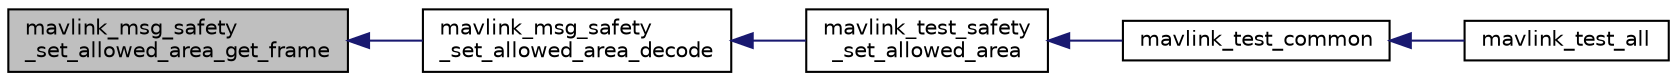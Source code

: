 digraph "mavlink_msg_safety_set_allowed_area_get_frame"
{
 // INTERACTIVE_SVG=YES
  edge [fontname="Helvetica",fontsize="10",labelfontname="Helvetica",labelfontsize="10"];
  node [fontname="Helvetica",fontsize="10",shape=record];
  rankdir="LR";
  Node1 [label="mavlink_msg_safety\l_set_allowed_area_get_frame",height=0.2,width=0.4,color="black", fillcolor="grey75", style="filled" fontcolor="black"];
  Node1 -> Node2 [dir="back",color="midnightblue",fontsize="10",style="solid",fontname="Helvetica"];
  Node2 [label="mavlink_msg_safety\l_set_allowed_area_decode",height=0.2,width=0.4,color="black", fillcolor="white", style="filled",URL="$v0_89_2common_2mavlink__msg__safety__set__allowed__area_8h.html#a34ca7293aaf04fa288a6655dabfaf8e4",tooltip="Decode a safety_set_allowed_area message into a struct. "];
  Node2 -> Node3 [dir="back",color="midnightblue",fontsize="10",style="solid",fontname="Helvetica"];
  Node3 [label="mavlink_test_safety\l_set_allowed_area",height=0.2,width=0.4,color="black", fillcolor="white", style="filled",URL="$v0_89_2common_2testsuite_8h.html#ab50295babf76ae8862b90d275da7b4b5"];
  Node3 -> Node4 [dir="back",color="midnightblue",fontsize="10",style="solid",fontname="Helvetica"];
  Node4 [label="mavlink_test_common",height=0.2,width=0.4,color="black", fillcolor="white", style="filled",URL="$v0_89_2common_2testsuite_8h.html#af349432601ac003d2c80a69c100c70a4"];
  Node4 -> Node5 [dir="back",color="midnightblue",fontsize="10",style="solid",fontname="Helvetica"];
  Node5 [label="mavlink_test_all",height=0.2,width=0.4,color="black", fillcolor="white", style="filled",URL="$v0_89_2common_2testsuite_8h.html#a4cc77b6c343679298da5d3c2b4e48759"];
}
